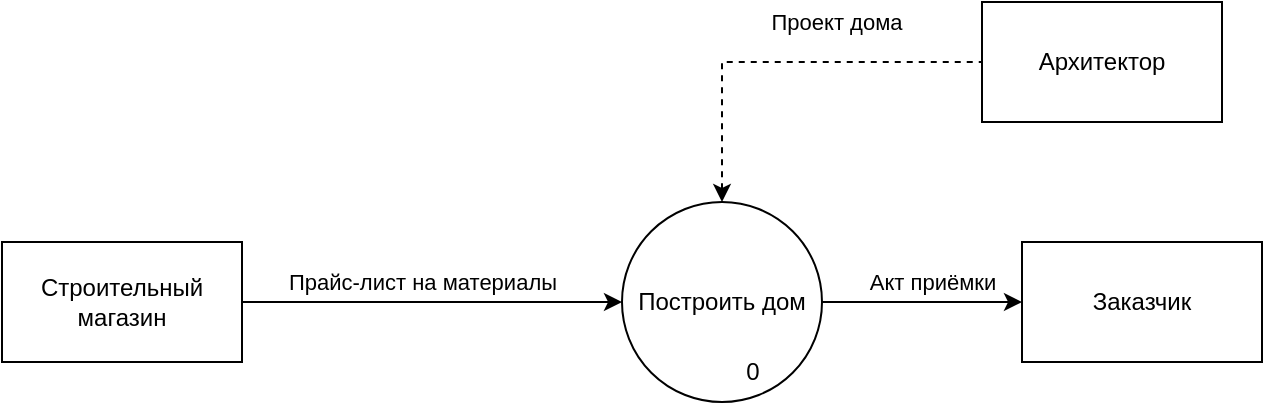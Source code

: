 <mxfile version="25.0.3" pages="3">
  <diagram name="Страница — 1" id="W_UgIXRUbKrZrgNs80Sx">
    <mxGraphModel dx="1050" dy="567" grid="1" gridSize="10" guides="1" tooltips="1" connect="1" arrows="1" fold="1" page="1" pageScale="1" pageWidth="827" pageHeight="1169" math="0" shadow="0">
      <root>
        <mxCell id="0" />
        <mxCell id="1" parent="0" />
        <mxCell id="bYEhtiMngmKZuETAuR8b-8" style="edgeStyle=orthogonalEdgeStyle;rounded=0;orthogonalLoop=1;jettySize=auto;html=1;" parent="1" source="bYEhtiMngmKZuETAuR8b-1" target="bYEhtiMngmKZuETAuR8b-3" edge="1">
          <mxGeometry relative="1" as="geometry" />
        </mxCell>
        <mxCell id="bYEhtiMngmKZuETAuR8b-13" value="Акт приёмки" style="edgeLabel;html=1;align=center;verticalAlign=middle;resizable=0;points=[];" parent="bYEhtiMngmKZuETAuR8b-8" vertex="1" connectable="0">
          <mxGeometry x="0.096" y="-1" relative="1" as="geometry">
            <mxPoint y="-11" as="offset" />
          </mxGeometry>
        </mxCell>
        <mxCell id="bYEhtiMngmKZuETAuR8b-1" value="Построить дом" style="ellipse;whiteSpace=wrap;html=1;aspect=fixed;" parent="1" vertex="1">
          <mxGeometry x="400" y="270" width="100" height="100" as="geometry" />
        </mxCell>
        <mxCell id="bYEhtiMngmKZuETAuR8b-2" value="Архитектор" style="rounded=0;whiteSpace=wrap;html=1;" parent="1" vertex="1">
          <mxGeometry x="580" y="170" width="120" height="60" as="geometry" />
        </mxCell>
        <mxCell id="bYEhtiMngmKZuETAuR8b-3" value="Заказчик" style="rounded=0;whiteSpace=wrap;html=1;" parent="1" vertex="1">
          <mxGeometry x="600" y="290" width="120" height="60" as="geometry" />
        </mxCell>
        <mxCell id="bYEhtiMngmKZuETAuR8b-10" style="edgeStyle=orthogonalEdgeStyle;rounded=0;orthogonalLoop=1;jettySize=auto;html=1;" parent="1" source="bYEhtiMngmKZuETAuR8b-4" target="bYEhtiMngmKZuETAuR8b-1" edge="1">
          <mxGeometry relative="1" as="geometry" />
        </mxCell>
        <mxCell id="bYEhtiMngmKZuETAuR8b-12" value="Прайс-лист на материалы" style="edgeLabel;html=1;align=center;verticalAlign=middle;resizable=0;points=[];" parent="bYEhtiMngmKZuETAuR8b-10" vertex="1" connectable="0">
          <mxGeometry x="-0.055" y="1" relative="1" as="geometry">
            <mxPoint y="-9" as="offset" />
          </mxGeometry>
        </mxCell>
        <mxCell id="bYEhtiMngmKZuETAuR8b-4" value="Строительный магазин" style="rounded=0;whiteSpace=wrap;html=1;" parent="1" vertex="1">
          <mxGeometry x="90" y="290" width="120" height="60" as="geometry" />
        </mxCell>
        <mxCell id="wiWix9Jzm3TReJ8C1RB1-1" value="" style="endArrow=none;dashed=1;html=1;rounded=0;entryX=0;entryY=0.5;entryDx=0;entryDy=0;exitX=0.5;exitY=0;exitDx=0;exitDy=0;startArrow=classic;startFill=1;" parent="1" source="bYEhtiMngmKZuETAuR8b-1" target="bYEhtiMngmKZuETAuR8b-2" edge="1">
          <mxGeometry width="50" height="50" relative="1" as="geometry">
            <mxPoint x="450" y="260" as="sourcePoint" />
            <mxPoint x="430" y="210" as="targetPoint" />
            <Array as="points">
              <mxPoint x="450" y="200" />
            </Array>
          </mxGeometry>
        </mxCell>
        <mxCell id="wiWix9Jzm3TReJ8C1RB1-2" value="Проект дома" style="edgeLabel;html=1;align=center;verticalAlign=middle;resizable=0;points=[];" parent="wiWix9Jzm3TReJ8C1RB1-1" vertex="1" connectable="0">
          <mxGeometry x="0.268" relative="1" as="geometry">
            <mxPoint y="-20" as="offset" />
          </mxGeometry>
        </mxCell>
        <mxCell id="zuny5vAK0EgHx5gSTCks-1" value="0" style="text;html=1;align=center;verticalAlign=middle;resizable=0;points=[];autosize=1;strokeColor=none;fillColor=none;" parent="1" vertex="1">
          <mxGeometry x="450" y="340" width="30" height="30" as="geometry" />
        </mxCell>
      </root>
    </mxGraphModel>
  </diagram>
  <diagram id="DCAiQpn4RNrGyOcacbHh" name="Страница — 2">
    <mxGraphModel dx="1050" dy="567" grid="1" gridSize="10" guides="1" tooltips="1" connect="1" arrows="1" fold="1" page="1" pageScale="1" pageWidth="827" pageHeight="1169" math="0" shadow="0">
      <root>
        <mxCell id="0" />
        <mxCell id="1" parent="0" />
        <mxCell id="5aO_xpohwjBV2gZUNpaE-9" style="edgeStyle=orthogonalEdgeStyle;rounded=0;orthogonalLoop=1;jettySize=auto;html=1;entryX=0;entryY=0.5;entryDx=0;entryDy=0;" parent="1" source="5aO_xpohwjBV2gZUNpaE-1" target="5aO_xpohwjBV2gZUNpaE-7" edge="1">
          <mxGeometry relative="1" as="geometry" />
        </mxCell>
        <mxCell id="mAwn3VymmNRw0GP6lAOR-1" value="Утвержденный проект" style="edgeLabel;html=1;align=center;verticalAlign=middle;resizable=0;points=[];" parent="5aO_xpohwjBV2gZUNpaE-9" vertex="1" connectable="0">
          <mxGeometry x="-0.693" y="2" relative="1" as="geometry">
            <mxPoint x="29" y="-8" as="offset" />
          </mxGeometry>
        </mxCell>
        <mxCell id="5aO_xpohwjBV2gZUNpaE-1" value="Согласовать проект" style="ellipse;whiteSpace=wrap;html=1;aspect=fixed;" parent="1" vertex="1">
          <mxGeometry x="70" y="80" width="100" height="100" as="geometry" />
        </mxCell>
        <mxCell id="5aO_xpohwjBV2gZUNpaE-5" style="edgeStyle=orthogonalEdgeStyle;rounded=0;orthogonalLoop=1;jettySize=auto;html=1;entryX=1;entryY=0;entryDx=0;entryDy=0;" parent="1" source="5aO_xpohwjBV2gZUNpaE-4" target="5aO_xpohwjBV2gZUNpaE-1" edge="1">
          <mxGeometry relative="1" as="geometry">
            <Array as="points">
              <mxPoint x="155" y="60" />
            </Array>
          </mxGeometry>
        </mxCell>
        <mxCell id="5aO_xpohwjBV2gZUNpaE-6" value="Список требований" style="edgeLabel;html=1;align=center;verticalAlign=middle;resizable=0;points=[];" parent="5aO_xpohwjBV2gZUNpaE-5" vertex="1" connectable="0">
          <mxGeometry x="-0.126" relative="1" as="geometry">
            <mxPoint x="-10" y="-10" as="offset" />
          </mxGeometry>
        </mxCell>
        <mxCell id="5aO_xpohwjBV2gZUNpaE-4" value="Заказчик" style="rounded=0;whiteSpace=wrap;html=1;" parent="1" vertex="1">
          <mxGeometry x="334" y="40" width="120" height="60" as="geometry" />
        </mxCell>
        <mxCell id="5aO_xpohwjBV2gZUNpaE-10" style="edgeStyle=orthogonalEdgeStyle;rounded=0;orthogonalLoop=1;jettySize=auto;html=1;entryX=0;entryY=0.5;entryDx=0;entryDy=0;" parent="1" source="5aO_xpohwjBV2gZUNpaE-7" target="5aO_xpohwjBV2gZUNpaE-8" edge="1">
          <mxGeometry relative="1" as="geometry">
            <Array as="points">
              <mxPoint x="550" y="300" />
              <mxPoint x="550" y="435" />
            </Array>
          </mxGeometry>
        </mxCell>
        <mxCell id="v023Iej20J9JiXjAn1hi-4" value="Акты выполненных работ" style="edgeLabel;html=1;align=center;verticalAlign=middle;resizable=0;points=[];" parent="5aO_xpohwjBV2gZUNpaE-10" vertex="1" connectable="0">
          <mxGeometry x="-0.159" y="1" relative="1" as="geometry">
            <mxPoint x="69" y="-42" as="offset" />
          </mxGeometry>
        </mxCell>
        <mxCell id="5aO_xpohwjBV2gZUNpaE-13" style="edgeStyle=orthogonalEdgeStyle;rounded=0;orthogonalLoop=1;jettySize=auto;html=1;" parent="1" source="5aO_xpohwjBV2gZUNpaE-7" target="5aO_xpohwjBV2gZUNpaE-4" edge="1">
          <mxGeometry relative="1" as="geometry" />
        </mxCell>
        <mxCell id="5aO_xpohwjBV2gZUNpaE-16" value="Чеки на материалы" style="edgeLabel;html=1;align=center;verticalAlign=middle;resizable=0;points=[];" parent="5aO_xpohwjBV2gZUNpaE-13" vertex="1" connectable="0">
          <mxGeometry x="-0.046" y="1" relative="1" as="geometry">
            <mxPoint x="57" y="-13" as="offset" />
          </mxGeometry>
        </mxCell>
        <mxCell id="v023Iej20J9JiXjAn1hi-1" style="edgeStyle=orthogonalEdgeStyle;rounded=0;orthogonalLoop=1;jettySize=auto;html=1;entryX=0;entryY=0.4;entryDx=0;entryDy=0;entryPerimeter=0;" parent="1" source="5aO_xpohwjBV2gZUNpaE-7" target="5aO_xpohwjBV2gZUNpaE-17" edge="1">
          <mxGeometry relative="1" as="geometry">
            <Array as="points">
              <mxPoint x="394" y="180" />
              <mxPoint x="507" y="180" />
              <mxPoint x="507" y="110" />
            </Array>
          </mxGeometry>
        </mxCell>
        <mxCell id="v023Iej20J9JiXjAn1hi-3" style="edgeStyle=orthogonalEdgeStyle;rounded=0;orthogonalLoop=1;jettySize=auto;html=1;entryX=0;entryY=0.75;entryDx=0;entryDy=0;" parent="1" source="5aO_xpohwjBV2gZUNpaE-7" target="5aO_xpohwjBV2gZUNpaE-17" edge="1">
          <mxGeometry relative="1" as="geometry">
            <Array as="points">
              <mxPoint x="550" y="300" />
              <mxPoint x="550" y="128" />
            </Array>
          </mxGeometry>
        </mxCell>
        <mxCell id="EflcHdLxjM_mklJmw0rF-1" style="edgeStyle=orthogonalEdgeStyle;rounded=0;orthogonalLoop=1;jettySize=auto;html=1;entryX=0;entryY=1;entryDx=0;entryDy=0;" edge="1" parent="1" source="5aO_xpohwjBV2gZUNpaE-7" target="5aO_xpohwjBV2gZUNpaE-8">
          <mxGeometry relative="1" as="geometry">
            <Array as="points">
              <mxPoint x="394" y="474" />
            </Array>
          </mxGeometry>
        </mxCell>
        <mxCell id="EflcHdLxjM_mklJmw0rF-2" value="Чеки на материалы" style="edgeLabel;html=1;align=center;verticalAlign=middle;resizable=0;points=[];" vertex="1" connectable="0" parent="EflcHdLxjM_mklJmw0rF-1">
          <mxGeometry x="0.153" y="-2" relative="1" as="geometry">
            <mxPoint y="14" as="offset" />
          </mxGeometry>
        </mxCell>
        <mxCell id="5aO_xpohwjBV2gZUNpaE-7" value="Выполнить строительные работы" style="ellipse;whiteSpace=wrap;html=1;aspect=fixed;" parent="1" vertex="1">
          <mxGeometry x="334" y="240" width="120" height="120" as="geometry" />
        </mxCell>
        <mxCell id="5aO_xpohwjBV2gZUNpaE-11" style="edgeStyle=orthogonalEdgeStyle;rounded=0;orthogonalLoop=1;jettySize=auto;html=1;" parent="1" source="5aO_xpohwjBV2gZUNpaE-8" edge="1">
          <mxGeometry relative="1" as="geometry">
            <mxPoint x="790" y="435" as="targetPoint" />
          </mxGeometry>
        </mxCell>
        <mxCell id="5aO_xpohwjBV2gZUNpaE-12" value="Акт приёмки" style="edgeLabel;html=1;align=center;verticalAlign=middle;resizable=0;points=[];" parent="5aO_xpohwjBV2gZUNpaE-11" vertex="1" connectable="0">
          <mxGeometry x="-0.048" y="2" relative="1" as="geometry">
            <mxPoint x="-3" y="-13" as="offset" />
          </mxGeometry>
        </mxCell>
        <mxCell id="5aO_xpohwjBV2gZUNpaE-8" value="Сдать работу" style="ellipse;whiteSpace=wrap;html=1;aspect=fixed;" parent="1" vertex="1">
          <mxGeometry x="600" y="380" width="110" height="110" as="geometry" />
        </mxCell>
        <mxCell id="5aO_xpohwjBV2gZUNpaE-14" value="" style="endArrow=classic;html=1;rounded=0;" parent="1" edge="1">
          <mxGeometry width="50" height="50" relative="1" as="geometry">
            <mxPoint x="60" y="350" as="sourcePoint" />
            <mxPoint x="354" y="350" as="targetPoint" />
          </mxGeometry>
        </mxCell>
        <mxCell id="5aO_xpohwjBV2gZUNpaE-15" value="Прайс-лист на материалы" style="edgeLabel;html=1;align=center;verticalAlign=middle;resizable=0;points=[];" parent="5aO_xpohwjBV2gZUNpaE-14" vertex="1" connectable="0">
          <mxGeometry x="-0.278" y="-2" relative="1" as="geometry">
            <mxPoint x="-46" y="-12" as="offset" />
          </mxGeometry>
        </mxCell>
        <mxCell id="5aO_xpohwjBV2gZUNpaE-17" value="Документация" style="shape=partialRectangle;whiteSpace=wrap;html=1;left=0;right=0;fillColor=none;" parent="1" vertex="1">
          <mxGeometry x="580" y="90" width="120" height="50" as="geometry" />
        </mxCell>
        <mxCell id="XwcovlvOH3MwFtu736ud-1" value="1" style="text;html=1;align=center;verticalAlign=middle;whiteSpace=wrap;rounded=0;" parent="1" vertex="1">
          <mxGeometry x="110" y="150" width="60" height="30" as="geometry" />
        </mxCell>
        <mxCell id="XwcovlvOH3MwFtu736ud-2" value="2" style="text;html=1;align=center;verticalAlign=middle;resizable=0;points=[];autosize=1;strokeColor=none;fillColor=none;" parent="1" vertex="1">
          <mxGeometry x="399" y="330" width="30" height="30" as="geometry" />
        </mxCell>
        <mxCell id="XwcovlvOH3MwFtu736ud-3" value="3" style="text;html=1;align=center;verticalAlign=middle;resizable=0;points=[];autosize=1;strokeColor=none;fillColor=none;" parent="1" vertex="1">
          <mxGeometry x="660" y="460" width="30" height="30" as="geometry" />
        </mxCell>
        <mxCell id="XwcovlvOH3MwFtu736ud-4" value="" style="endArrow=none;dashed=1;html=1;rounded=0;endFill=0;startArrow=classic;startFill=1;" parent="1" source="5aO_xpohwjBV2gZUNpaE-1" edge="1">
          <mxGeometry width="50" height="50" relative="1" as="geometry">
            <mxPoint x="70" y="50" as="sourcePoint" />
            <mxPoint x="120" y="10" as="targetPoint" />
          </mxGeometry>
        </mxCell>
        <mxCell id="mAwn3VymmNRw0GP6lAOR-2" value="Проект дома" style="edgeLabel;html=1;align=center;verticalAlign=middle;resizable=0;points=[];" parent="XwcovlvOH3MwFtu736ud-4" vertex="1" connectable="0">
          <mxGeometry x="0.16" y="2" relative="1" as="geometry">
            <mxPoint x="-38" y="-4" as="offset" />
          </mxGeometry>
        </mxCell>
      </root>
    </mxGraphModel>
  </diagram>
  <diagram id="jeqcWEtqF4Usn6GzuIkY" name="Страница — 3">
    <mxGraphModel dx="1050" dy="567" grid="1" gridSize="10" guides="1" tooltips="1" connect="1" arrows="1" fold="1" page="1" pageScale="1" pageWidth="827" pageHeight="1169" math="0" shadow="0">
      <root>
        <mxCell id="0" />
        <mxCell id="1" parent="0" />
        <mxCell id="jy8G8Nng52PNSWgKJ2qp-11" style="edgeStyle=orthogonalEdgeStyle;rounded=0;orthogonalLoop=1;jettySize=auto;html=1;" parent="1" source="inTPVH69TISjF2mxB6oV-1" edge="1">
          <mxGeometry relative="1" as="geometry">
            <mxPoint x="820" y="320" as="targetPoint" />
            <Array as="points">
              <mxPoint x="770" y="160" />
              <mxPoint x="770" y="320" />
            </Array>
          </mxGeometry>
        </mxCell>
        <mxCell id="9a0Qwq5kOkCFwRUUP4Nd-3" style="edgeStyle=orthogonalEdgeStyle;rounded=0;orthogonalLoop=1;jettySize=auto;html=1;" parent="1" source="inTPVH69TISjF2mxB6oV-1" edge="1">
          <mxGeometry relative="1" as="geometry">
            <mxPoint x="440" y="60" as="targetPoint" />
            <Array as="points">
              <mxPoint x="200" y="90" />
              <mxPoint x="440" y="90" />
            </Array>
          </mxGeometry>
        </mxCell>
        <mxCell id="inTPVH69TISjF2mxB6oV-1" value="заложить фундамент" style="ellipse;whiteSpace=wrap;html=1;aspect=fixed;" parent="1" vertex="1">
          <mxGeometry x="150" y="110" width="100" height="100" as="geometry" />
        </mxCell>
        <mxCell id="jy8G8Nng52PNSWgKJ2qp-6" style="edgeStyle=orthogonalEdgeStyle;rounded=0;orthogonalLoop=1;jettySize=auto;html=1;" parent="1" source="inTPVH69TISjF2mxB6oV-2" edge="1">
          <mxGeometry relative="1" as="geometry">
            <mxPoint x="820" y="320" as="targetPoint" />
          </mxGeometry>
        </mxCell>
        <mxCell id="jy8G8Nng52PNSWgKJ2qp-12" value="Акты выполненных работ" style="edgeLabel;html=1;align=center;verticalAlign=middle;resizable=0;points=[];" parent="jy8G8Nng52PNSWgKJ2qp-6" vertex="1" connectable="0">
          <mxGeometry x="-0.242" y="-1" relative="1" as="geometry">
            <mxPoint x="145" y="-11" as="offset" />
          </mxGeometry>
        </mxCell>
        <mxCell id="9a0Qwq5kOkCFwRUUP4Nd-4" style="edgeStyle=orthogonalEdgeStyle;rounded=0;orthogonalLoop=1;jettySize=auto;html=1;" parent="1" source="inTPVH69TISjF2mxB6oV-2" edge="1">
          <mxGeometry relative="1" as="geometry">
            <mxPoint x="440" y="60" as="targetPoint" />
          </mxGeometry>
        </mxCell>
        <mxCell id="9a0Qwq5kOkCFwRUUP4Nd-6" value="Чеки на материалы" style="edgeLabel;html=1;align=center;verticalAlign=middle;resizable=0;points=[];" parent="9a0Qwq5kOkCFwRUUP4Nd-4" vertex="1" connectable="0">
          <mxGeometry x="0.408" relative="1" as="geometry">
            <mxPoint x="70" y="-43" as="offset" />
          </mxGeometry>
        </mxCell>
        <mxCell id="inTPVH69TISjF2mxB6oV-2" value="поставить каркас" style="ellipse;whiteSpace=wrap;html=1;aspect=fixed;" parent="1" vertex="1">
          <mxGeometry x="390" y="270" width="100" height="100" as="geometry" />
        </mxCell>
        <mxCell id="jy8G8Nng52PNSWgKJ2qp-10" style="edgeStyle=orthogonalEdgeStyle;rounded=0;orthogonalLoop=1;jettySize=auto;html=1;" parent="1" edge="1">
          <mxGeometry relative="1" as="geometry">
            <mxPoint x="820" y="320" as="targetPoint" />
            <mxPoint x="730" y="450" as="sourcePoint" />
            <Array as="points">
              <mxPoint x="730" y="440" />
              <mxPoint x="770" y="440" />
              <mxPoint x="770" y="320" />
            </Array>
          </mxGeometry>
        </mxCell>
        <mxCell id="9a0Qwq5kOkCFwRUUP4Nd-5" style="edgeStyle=orthogonalEdgeStyle;rounded=0;orthogonalLoop=1;jettySize=auto;html=1;" parent="1" source="inTPVH69TISjF2mxB6oV-3" edge="1">
          <mxGeometry relative="1" as="geometry">
            <mxPoint x="440" y="60" as="targetPoint" />
            <Array as="points">
              <mxPoint x="690" y="90" />
              <mxPoint x="440" y="90" />
            </Array>
          </mxGeometry>
        </mxCell>
        <mxCell id="inTPVH69TISjF2mxB6oV-3" value="выполнить отделку" style="ellipse;whiteSpace=wrap;html=1;aspect=fixed;" parent="1" vertex="1">
          <mxGeometry x="640" y="400" width="100" height="100" as="geometry" />
        </mxCell>
        <mxCell id="inTPVH69TISjF2mxB6oV-4" value="" style="endArrow=classic;html=1;rounded=0;" parent="1" edge="1">
          <mxGeometry width="50" height="50" relative="1" as="geometry">
            <mxPoint x="10" y="156" as="sourcePoint" />
            <mxPoint x="149.999" y="156.318" as="targetPoint" />
          </mxGeometry>
        </mxCell>
        <mxCell id="ahUdFuY6RLHpLJt9kWJF-2" value="Утвержденный проект" style="edgeLabel;html=1;align=center;verticalAlign=middle;resizable=0;points=[];" parent="inTPVH69TISjF2mxB6oV-4" vertex="1" connectable="0">
          <mxGeometry x="-0.651" y="-3" relative="1" as="geometry">
            <mxPoint x="36" y="-19" as="offset" />
          </mxGeometry>
        </mxCell>
        <mxCell id="inTPVH69TISjF2mxB6oV-6" value="" style="endArrow=classic;html=1;rounded=0;entryX=0;entryY=0.5;entryDx=0;entryDy=0;" parent="1" target="inTPVH69TISjF2mxB6oV-2" edge="1">
          <mxGeometry width="50" height="50" relative="1" as="geometry">
            <mxPoint x="80" y="160" as="sourcePoint" />
            <mxPoint x="80" y="320" as="targetPoint" />
            <Array as="points">
              <mxPoint x="80" y="320" />
            </Array>
          </mxGeometry>
        </mxCell>
        <mxCell id="inTPVH69TISjF2mxB6oV-7" value="" style="endArrow=classic;html=1;rounded=0;entryX=0;entryY=0.5;entryDx=0;entryDy=0;" parent="1" target="inTPVH69TISjF2mxB6oV-3" edge="1">
          <mxGeometry width="50" height="50" relative="1" as="geometry">
            <mxPoint x="80" y="160" as="sourcePoint" />
            <mxPoint x="80" y="480" as="targetPoint" />
            <Array as="points">
              <mxPoint x="80" y="450" />
            </Array>
          </mxGeometry>
        </mxCell>
        <mxCell id="inTPVH69TISjF2mxB6oV-9" value="" style="endArrow=classic;html=1;rounded=0;entryX=0;entryY=1;entryDx=0;entryDy=0;" parent="1" target="inTPVH69TISjF2mxB6oV-1" edge="1">
          <mxGeometry width="50" height="50" relative="1" as="geometry">
            <mxPoint x="100" y="360" as="sourcePoint" />
            <mxPoint x="150" y="310" as="targetPoint" />
            <Array as="points">
              <mxPoint x="100" y="195" />
            </Array>
          </mxGeometry>
        </mxCell>
        <mxCell id="SQQTzbu-RT5Z0lTKGNJJ-1" value="" style="endArrow=classic;html=1;rounded=0;" parent="1" edge="1">
          <mxGeometry width="50" height="50" relative="1" as="geometry">
            <mxPoint x="10" y="360" as="sourcePoint" />
            <mxPoint x="410" y="360" as="targetPoint" />
          </mxGeometry>
        </mxCell>
        <mxCell id="ahUdFuY6RLHpLJt9kWJF-1" value="Прайс-лист на материалы" style="edgeLabel;html=1;align=center;verticalAlign=middle;resizable=0;points=[];" parent="SQQTzbu-RT5Z0lTKGNJJ-1" vertex="1" connectable="0">
          <mxGeometry x="-0.895" relative="1" as="geometry">
            <mxPoint x="49" y="-10" as="offset" />
          </mxGeometry>
        </mxCell>
        <mxCell id="SQQTzbu-RT5Z0lTKGNJJ-2" value="" style="endArrow=classic;html=1;rounded=0;entryX=0;entryY=1;entryDx=0;entryDy=0;" parent="1" target="inTPVH69TISjF2mxB6oV-3" edge="1">
          <mxGeometry width="50" height="50" relative="1" as="geometry">
            <mxPoint x="100" y="360" as="sourcePoint" />
            <mxPoint x="150" y="310" as="targetPoint" />
            <Array as="points">
              <mxPoint x="100" y="485" />
            </Array>
          </mxGeometry>
        </mxCell>
        <mxCell id="9a0Qwq5kOkCFwRUUP4Nd-1" value="4" style="text;html=1;align=center;verticalAlign=middle;resizable=0;points=[];autosize=1;strokeColor=none;fillColor=none;" parent="1" vertex="1">
          <mxGeometry x="200" y="180" width="30" height="30" as="geometry" />
        </mxCell>
        <mxCell id="9a0Qwq5kOkCFwRUUP4Nd-2" value="5" style="text;html=1;align=center;verticalAlign=middle;resizable=0;points=[];autosize=1;strokeColor=none;fillColor=none;" parent="1" vertex="1">
          <mxGeometry x="440" y="340" width="30" height="30" as="geometry" />
        </mxCell>
        <mxCell id="9a0Qwq5kOkCFwRUUP4Nd-7" value="6" style="text;html=1;align=center;verticalAlign=middle;resizable=0;points=[];autosize=1;strokeColor=none;fillColor=none;" parent="1" vertex="1">
          <mxGeometry x="690" y="470" width="30" height="30" as="geometry" />
        </mxCell>
      </root>
    </mxGraphModel>
  </diagram>
</mxfile>

